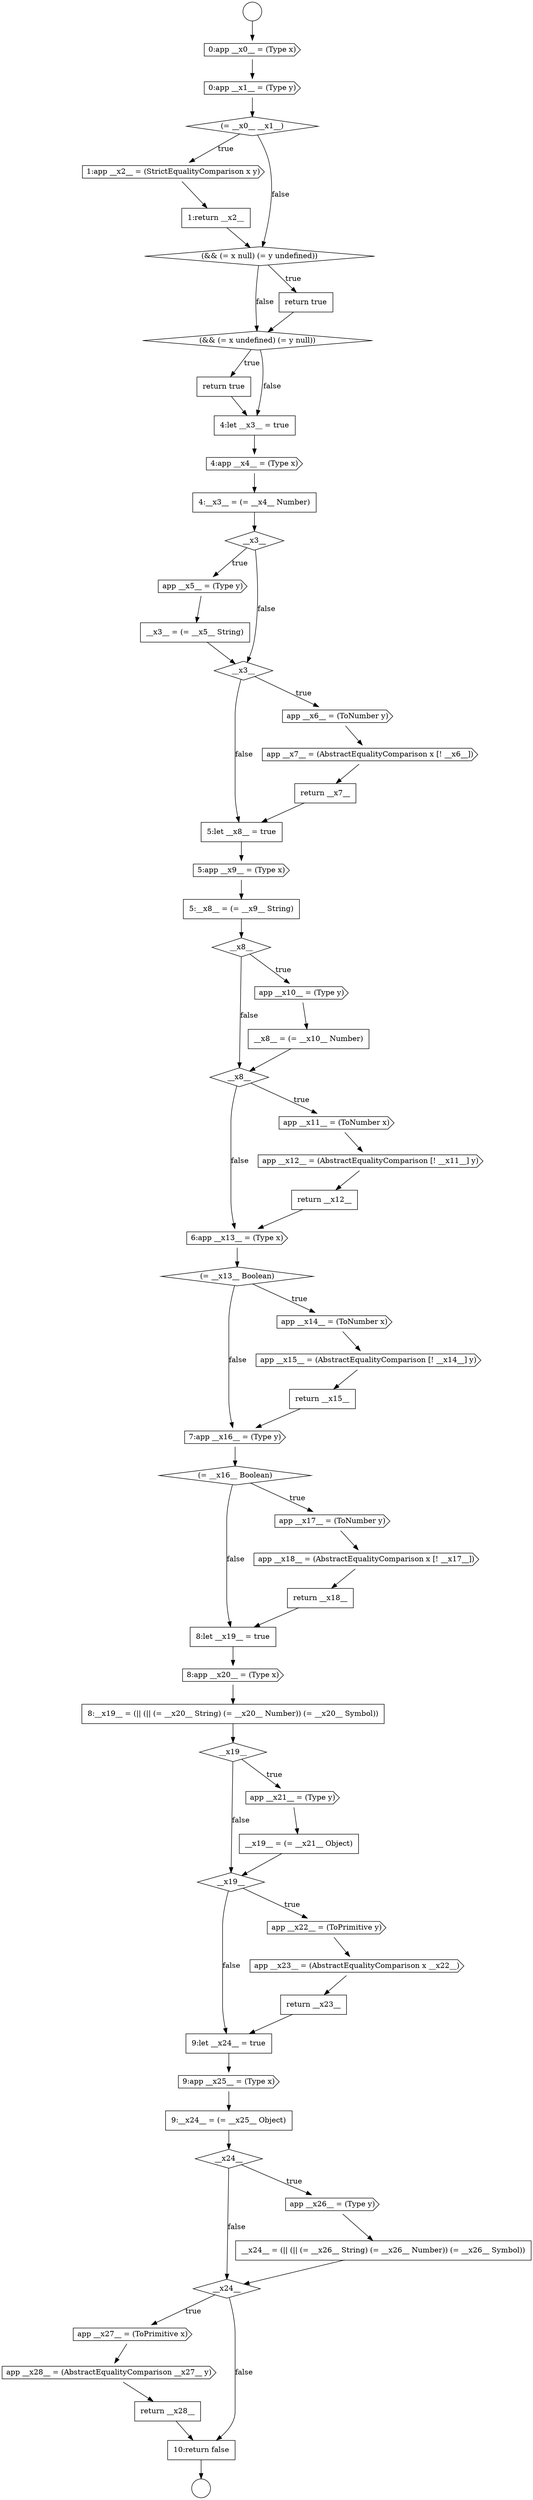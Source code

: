 digraph {
  node709 [shape=cds, label=<<font color="black">6:app __x13__ = (Type x)</font>> color="black" fillcolor="white" style=filled]
  node718 [shape=none, margin=0, label=<<font color="black">
    <table border="0" cellborder="1" cellspacing="0" cellpadding="10">
      <tr><td align="left">return __x18__</td></tr>
    </table>
  </font>> color="black" fillcolor="white" style=filled]
  node717 [shape=cds, label=<<font color="black">app __x18__ = (AbstractEqualityComparison x [! __x17__])</font>> color="black" fillcolor="white" style=filled]
  node688 [shape=none, margin=0, label=<<font color="black">
    <table border="0" cellborder="1" cellspacing="0" cellpadding="10">
      <tr><td align="left">return true</td></tr>
    </table>
  </font>> color="black" fillcolor="white" style=filled]
  node735 [shape=diamond, label=<<font color="black">__x24__</font>> color="black" fillcolor="white" style=filled]
  node708 [shape=none, margin=0, label=<<font color="black">
    <table border="0" cellborder="1" cellspacing="0" cellpadding="10">
      <tr><td align="left">return __x12__</td></tr>
    </table>
  </font>> color="black" fillcolor="white" style=filled]
  node683 [shape=cds, label=<<font color="black">1:app __x2__ = (StrictEqualityComparison x y)</font>> color="black" fillcolor="white" style=filled]
  node730 [shape=cds, label=<<font color="black">9:app __x25__ = (Type x)</font>> color="black" fillcolor="white" style=filled]
  node715 [shape=diamond, label=<<font color="black">(= __x16__ Boolean)</font>> color="black" fillcolor="white" style=filled]
  node698 [shape=none, margin=0, label=<<font color="black">
    <table border="0" cellborder="1" cellspacing="0" cellpadding="10">
      <tr><td align="left">return __x7__</td></tr>
    </table>
  </font>> color="black" fillcolor="white" style=filled]
  node724 [shape=none, margin=0, label=<<font color="black">
    <table border="0" cellborder="1" cellspacing="0" cellpadding="10">
      <tr><td align="left">__x19__ = (= __x21__ Object)</td></tr>
    </table>
  </font>> color="black" fillcolor="white" style=filled]
  node719 [shape=none, margin=0, label=<<font color="black">
    <table border="0" cellborder="1" cellspacing="0" cellpadding="10">
      <tr><td align="left">8:let __x19__ = true</td></tr>
    </table>
  </font>> color="black" fillcolor="white" style=filled]
  node702 [shape=diamond, label=<<font color="black">__x8__</font>> color="black" fillcolor="white" style=filled]
  node687 [shape=diamond, label=<<font color="black">(&amp;&amp; (= x undefined) (= y null))</font>> color="black" fillcolor="white" style=filled]
  node692 [shape=diamond, label=<<font color="black">__x3__</font>> color="black" fillcolor="white" style=filled]
  node734 [shape=none, margin=0, label=<<font color="black">
    <table border="0" cellborder="1" cellspacing="0" cellpadding="10">
      <tr><td align="left">__x24__ = (|| (|| (= __x26__ String) (= __x26__ Number)) (= __x26__ Symbol))</td></tr>
    </table>
  </font>> color="black" fillcolor="white" style=filled]
  node678 [shape=circle label=" " color="black" fillcolor="white" style=filled]
  node714 [shape=cds, label=<<font color="black">7:app __x16__ = (Type y)</font>> color="black" fillcolor="white" style=filled]
  node693 [shape=cds, label=<<font color="black">app __x5__ = (Type y)</font>> color="black" fillcolor="white" style=filled]
  node729 [shape=none, margin=0, label=<<font color="black">
    <table border="0" cellborder="1" cellspacing="0" cellpadding="10">
      <tr><td align="left">9:let __x24__ = true</td></tr>
    </table>
  </font>> color="black" fillcolor="white" style=filled]
  node682 [shape=diamond, label=<<font color="black">(= __x0__ __x1__)</font>> color="black" fillcolor="white" style=filled]
  node710 [shape=diamond, label=<<font color="black">(= __x13__ Boolean)</font>> color="black" fillcolor="white" style=filled]
  node697 [shape=cds, label=<<font color="black">app __x7__ = (AbstractEqualityComparison x [! __x6__])</font>> color="black" fillcolor="white" style=filled]
  node725 [shape=diamond, label=<<font color="black">__x19__</font>> color="black" fillcolor="white" style=filled]
  node686 [shape=none, margin=0, label=<<font color="black">
    <table border="0" cellborder="1" cellspacing="0" cellpadding="10">
      <tr><td align="left">return true</td></tr>
    </table>
  </font>> color="black" fillcolor="white" style=filled]
  node679 [shape=circle label=" " color="black" fillcolor="white" style=filled]
  node706 [shape=cds, label=<<font color="black">app __x11__ = (ToNumber x)</font>> color="black" fillcolor="white" style=filled]
  node701 [shape=none, margin=0, label=<<font color="black">
    <table border="0" cellborder="1" cellspacing="0" cellpadding="10">
      <tr><td align="left">5:__x8__ = (= __x9__ String)</td></tr>
    </table>
  </font>> color="black" fillcolor="white" style=filled]
  node738 [shape=none, margin=0, label=<<font color="black">
    <table border="0" cellborder="1" cellspacing="0" cellpadding="10">
      <tr><td align="left">return __x28__</td></tr>
    </table>
  </font>> color="black" fillcolor="white" style=filled]
  node721 [shape=none, margin=0, label=<<font color="black">
    <table border="0" cellborder="1" cellspacing="0" cellpadding="10">
      <tr><td align="left">8:__x19__ = (|| (|| (= __x20__ String) (= __x20__ Number)) (= __x20__ Symbol))</td></tr>
    </table>
  </font>> color="black" fillcolor="white" style=filled]
  node689 [shape=none, margin=0, label=<<font color="black">
    <table border="0" cellborder="1" cellspacing="0" cellpadding="10">
      <tr><td align="left">4:let __x3__ = true</td></tr>
    </table>
  </font>> color="black" fillcolor="white" style=filled]
  node733 [shape=cds, label=<<font color="black">app __x26__ = (Type y)</font>> color="black" fillcolor="white" style=filled]
  node694 [shape=none, margin=0, label=<<font color="black">
    <table border="0" cellborder="1" cellspacing="0" cellpadding="10">
      <tr><td align="left">__x3__ = (= __x5__ String)</td></tr>
    </table>
  </font>> color="black" fillcolor="white" style=filled]
  node732 [shape=diamond, label=<<font color="black">__x24__</font>> color="black" fillcolor="white" style=filled]
  node711 [shape=cds, label=<<font color="black">app __x14__ = (ToNumber x)</font>> color="black" fillcolor="white" style=filled]
  node713 [shape=none, margin=0, label=<<font color="black">
    <table border="0" cellborder="1" cellspacing="0" cellpadding="10">
      <tr><td align="left">return __x15__</td></tr>
    </table>
  </font>> color="black" fillcolor="white" style=filled]
  node704 [shape=none, margin=0, label=<<font color="black">
    <table border="0" cellborder="1" cellspacing="0" cellpadding="10">
      <tr><td align="left">__x8__ = (= __x10__ Number)</td></tr>
    </table>
  </font>> color="black" fillcolor="white" style=filled]
  node681 [shape=cds, label=<<font color="black">0:app __x1__ = (Type y)</font>> color="black" fillcolor="white" style=filled]
  node736 [shape=cds, label=<<font color="black">app __x27__ = (ToPrimitive x)</font>> color="black" fillcolor="white" style=filled]
  node737 [shape=cds, label=<<font color="black">app __x28__ = (AbstractEqualityComparison __x27__ y)</font>> color="black" fillcolor="white" style=filled]
  node726 [shape=cds, label=<<font color="black">app __x22__ = (ToPrimitive y)</font>> color="black" fillcolor="white" style=filled]
  node700 [shape=cds, label=<<font color="black">5:app __x9__ = (Type x)</font>> color="black" fillcolor="white" style=filled]
  node685 [shape=diamond, label=<<font color="black">(&amp;&amp; (= x null) (= y undefined))</font>> color="black" fillcolor="white" style=filled]
  node695 [shape=diamond, label=<<font color="black">__x3__</font>> color="black" fillcolor="white" style=filled]
  node722 [shape=diamond, label=<<font color="black">__x19__</font>> color="black" fillcolor="white" style=filled]
  node680 [shape=cds, label=<<font color="black">0:app __x0__ = (Type x)</font>> color="black" fillcolor="white" style=filled]
  node712 [shape=cds, label=<<font color="black">app __x15__ = (AbstractEqualityComparison [! __x14__] y)</font>> color="black" fillcolor="white" style=filled]
  node690 [shape=cds, label=<<font color="black">4:app __x4__ = (Type x)</font>> color="black" fillcolor="white" style=filled]
  node705 [shape=diamond, label=<<font color="black">__x8__</font>> color="black" fillcolor="white" style=filled]
  node707 [shape=cds, label=<<font color="black">app __x12__ = (AbstractEqualityComparison [! __x11__] y)</font>> color="black" fillcolor="white" style=filled]
  node739 [shape=none, margin=0, label=<<font color="black">
    <table border="0" cellborder="1" cellspacing="0" cellpadding="10">
      <tr><td align="left">10:return false</td></tr>
    </table>
  </font>> color="black" fillcolor="white" style=filled]
  node703 [shape=cds, label=<<font color="black">app __x10__ = (Type y)</font>> color="black" fillcolor="white" style=filled]
  node727 [shape=cds, label=<<font color="black">app __x23__ = (AbstractEqualityComparison x __x22__)</font>> color="black" fillcolor="white" style=filled]
  node699 [shape=none, margin=0, label=<<font color="black">
    <table border="0" cellborder="1" cellspacing="0" cellpadding="10">
      <tr><td align="left">5:let __x8__ = true</td></tr>
    </table>
  </font>> color="black" fillcolor="white" style=filled]
  node731 [shape=none, margin=0, label=<<font color="black">
    <table border="0" cellborder="1" cellspacing="0" cellpadding="10">
      <tr><td align="left">9:__x24__ = (= __x25__ Object)</td></tr>
    </table>
  </font>> color="black" fillcolor="white" style=filled]
  node684 [shape=none, margin=0, label=<<font color="black">
    <table border="0" cellborder="1" cellspacing="0" cellpadding="10">
      <tr><td align="left">1:return __x2__</td></tr>
    </table>
  </font>> color="black" fillcolor="white" style=filled]
  node716 [shape=cds, label=<<font color="black">app __x17__ = (ToNumber y)</font>> color="black" fillcolor="white" style=filled]
  node696 [shape=cds, label=<<font color="black">app __x6__ = (ToNumber y)</font>> color="black" fillcolor="white" style=filled]
  node720 [shape=cds, label=<<font color="black">8:app __x20__ = (Type x)</font>> color="black" fillcolor="white" style=filled]
  node728 [shape=none, margin=0, label=<<font color="black">
    <table border="0" cellborder="1" cellspacing="0" cellpadding="10">
      <tr><td align="left">return __x23__</td></tr>
    </table>
  </font>> color="black" fillcolor="white" style=filled]
  node723 [shape=cds, label=<<font color="black">app __x21__ = (Type y)</font>> color="black" fillcolor="white" style=filled]
  node691 [shape=none, margin=0, label=<<font color="black">
    <table border="0" cellborder="1" cellspacing="0" cellpadding="10">
      <tr><td align="left">4:__x3__ = (= __x4__ Number)</td></tr>
    </table>
  </font>> color="black" fillcolor="white" style=filled]
  node684 -> node685 [ color="black"]
  node695 -> node696 [label=<<font color="black">true</font>> color="black"]
  node695 -> node699 [label=<<font color="black">false</font>> color="black"]
  node686 -> node687 [ color="black"]
  node692 -> node693 [label=<<font color="black">true</font>> color="black"]
  node692 -> node695 [label=<<font color="black">false</font>> color="black"]
  node687 -> node688 [label=<<font color="black">true</font>> color="black"]
  node687 -> node689 [label=<<font color="black">false</font>> color="black"]
  node702 -> node703 [label=<<font color="black">true</font>> color="black"]
  node702 -> node705 [label=<<font color="black">false</font>> color="black"]
  node698 -> node699 [ color="black"]
  node718 -> node719 [ color="black"]
  node680 -> node681 [ color="black"]
  node726 -> node727 [ color="black"]
  node729 -> node730 [ color="black"]
  node707 -> node708 [ color="black"]
  node683 -> node684 [ color="black"]
  node699 -> node700 [ color="black"]
  node704 -> node705 [ color="black"]
  node716 -> node717 [ color="black"]
  node731 -> node732 [ color="black"]
  node717 -> node718 [ color="black"]
  node700 -> node701 [ color="black"]
  node728 -> node729 [ color="black"]
  node690 -> node691 [ color="black"]
  node694 -> node695 [ color="black"]
  node725 -> node726 [label=<<font color="black">true</font>> color="black"]
  node725 -> node729 [label=<<font color="black">false</font>> color="black"]
  node732 -> node733 [label=<<font color="black">true</font>> color="black"]
  node732 -> node735 [label=<<font color="black">false</font>> color="black"]
  node738 -> node739 [ color="black"]
  node721 -> node722 [ color="black"]
  node711 -> node712 [ color="black"]
  node688 -> node689 [ color="black"]
  node735 -> node736 [label=<<font color="black">true</font>> color="black"]
  node735 -> node739 [label=<<font color="black">false</font>> color="black"]
  node703 -> node704 [ color="black"]
  node693 -> node694 [ color="black"]
  node691 -> node692 [ color="black"]
  node682 -> node683 [label=<<font color="black">true</font>> color="black"]
  node682 -> node685 [label=<<font color="black">false</font>> color="black"]
  node739 -> node679 [ color="black"]
  node727 -> node728 [ color="black"]
  node685 -> node686 [label=<<font color="black">true</font>> color="black"]
  node685 -> node687 [label=<<font color="black">false</font>> color="black"]
  node715 -> node716 [label=<<font color="black">true</font>> color="black"]
  node715 -> node719 [label=<<font color="black">false</font>> color="black"]
  node713 -> node714 [ color="black"]
  node722 -> node723 [label=<<font color="black">true</font>> color="black"]
  node722 -> node725 [label=<<font color="black">false</font>> color="black"]
  node723 -> node724 [ color="black"]
  node714 -> node715 [ color="black"]
  node712 -> node713 [ color="black"]
  node734 -> node735 [ color="black"]
  node730 -> node731 [ color="black"]
  node710 -> node711 [label=<<font color="black">true</font>> color="black"]
  node710 -> node714 [label=<<font color="black">false</font>> color="black"]
  node681 -> node682 [ color="black"]
  node706 -> node707 [ color="black"]
  node719 -> node720 [ color="black"]
  node708 -> node709 [ color="black"]
  node736 -> node737 [ color="black"]
  node678 -> node680 [ color="black"]
  node689 -> node690 [ color="black"]
  node705 -> node706 [label=<<font color="black">true</font>> color="black"]
  node705 -> node709 [label=<<font color="black">false</font>> color="black"]
  node724 -> node725 [ color="black"]
  node696 -> node697 [ color="black"]
  node701 -> node702 [ color="black"]
  node697 -> node698 [ color="black"]
  node737 -> node738 [ color="black"]
  node720 -> node721 [ color="black"]
  node733 -> node734 [ color="black"]
  node709 -> node710 [ color="black"]
}
